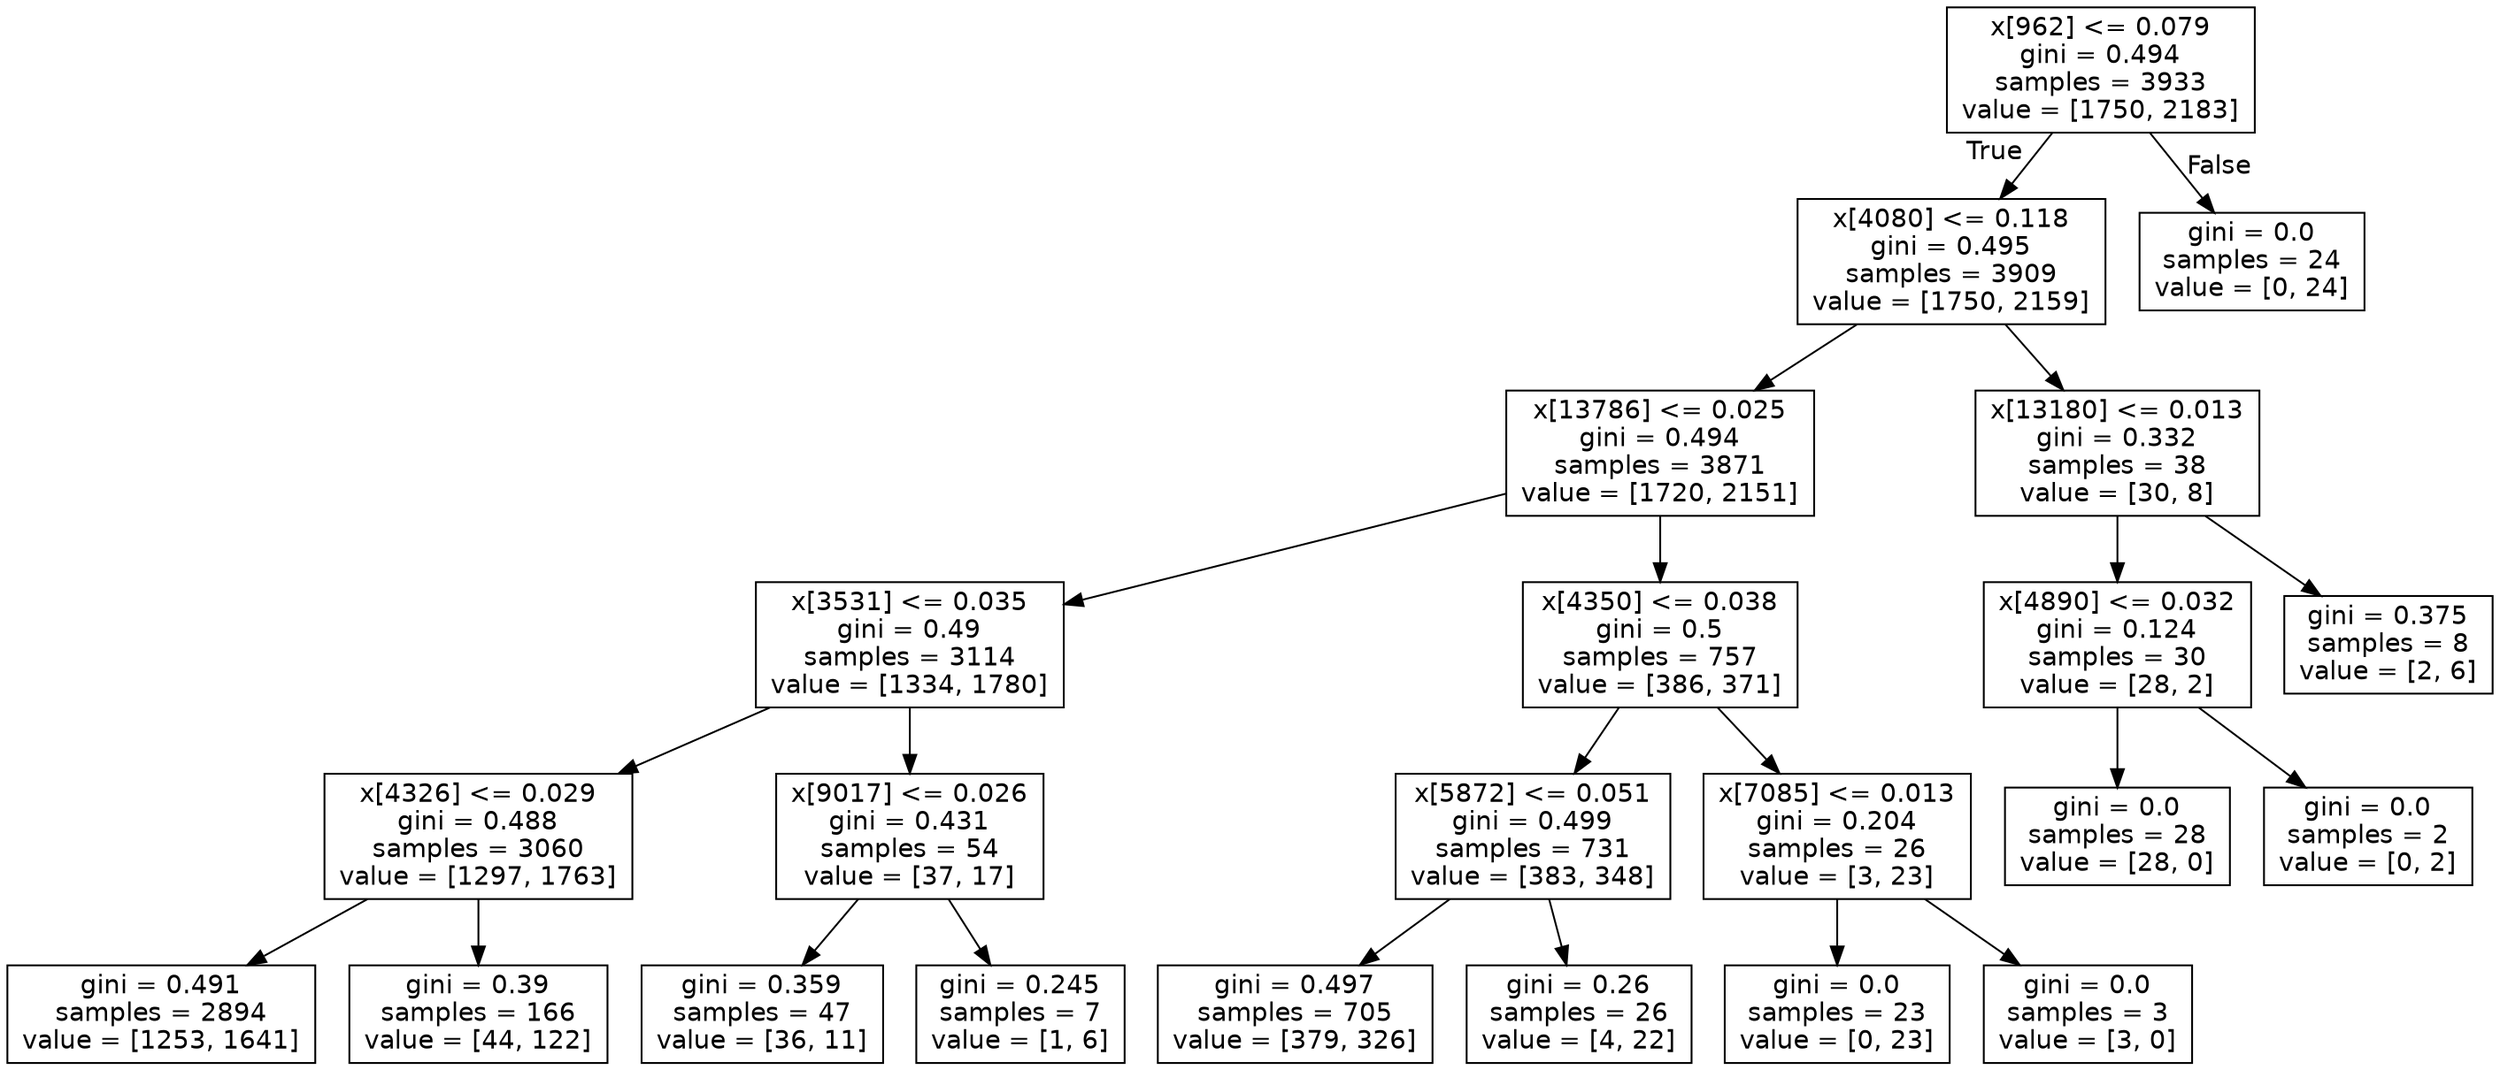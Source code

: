 digraph Tree {
node [shape=box, fontname="helvetica"] ;
edge [fontname="helvetica"] ;
0 [label="x[962] <= 0.079\ngini = 0.494\nsamples = 3933\nvalue = [1750, 2183]"] ;
1 [label="x[4080] <= 0.118\ngini = 0.495\nsamples = 3909\nvalue = [1750, 2159]"] ;
0 -> 1 [labeldistance=2.5, labelangle=45, headlabel="True"] ;
2 [label="x[13786] <= 0.025\ngini = 0.494\nsamples = 3871\nvalue = [1720, 2151]"] ;
1 -> 2 ;
3 [label="x[3531] <= 0.035\ngini = 0.49\nsamples = 3114\nvalue = [1334, 1780]"] ;
2 -> 3 ;
4 [label="x[4326] <= 0.029\ngini = 0.488\nsamples = 3060\nvalue = [1297, 1763]"] ;
3 -> 4 ;
5 [label="gini = 0.491\nsamples = 2894\nvalue = [1253, 1641]"] ;
4 -> 5 ;
6 [label="gini = 0.39\nsamples = 166\nvalue = [44, 122]"] ;
4 -> 6 ;
7 [label="x[9017] <= 0.026\ngini = 0.431\nsamples = 54\nvalue = [37, 17]"] ;
3 -> 7 ;
8 [label="gini = 0.359\nsamples = 47\nvalue = [36, 11]"] ;
7 -> 8 ;
9 [label="gini = 0.245\nsamples = 7\nvalue = [1, 6]"] ;
7 -> 9 ;
10 [label="x[4350] <= 0.038\ngini = 0.5\nsamples = 757\nvalue = [386, 371]"] ;
2 -> 10 ;
11 [label="x[5872] <= 0.051\ngini = 0.499\nsamples = 731\nvalue = [383, 348]"] ;
10 -> 11 ;
12 [label="gini = 0.497\nsamples = 705\nvalue = [379, 326]"] ;
11 -> 12 ;
13 [label="gini = 0.26\nsamples = 26\nvalue = [4, 22]"] ;
11 -> 13 ;
14 [label="x[7085] <= 0.013\ngini = 0.204\nsamples = 26\nvalue = [3, 23]"] ;
10 -> 14 ;
15 [label="gini = 0.0\nsamples = 23\nvalue = [0, 23]"] ;
14 -> 15 ;
16 [label="gini = 0.0\nsamples = 3\nvalue = [3, 0]"] ;
14 -> 16 ;
17 [label="x[13180] <= 0.013\ngini = 0.332\nsamples = 38\nvalue = [30, 8]"] ;
1 -> 17 ;
18 [label="x[4890] <= 0.032\ngini = 0.124\nsamples = 30\nvalue = [28, 2]"] ;
17 -> 18 ;
19 [label="gini = 0.0\nsamples = 28\nvalue = [28, 0]"] ;
18 -> 19 ;
20 [label="gini = 0.0\nsamples = 2\nvalue = [0, 2]"] ;
18 -> 20 ;
21 [label="gini = 0.375\nsamples = 8\nvalue = [2, 6]"] ;
17 -> 21 ;
22 [label="gini = 0.0\nsamples = 24\nvalue = [0, 24]"] ;
0 -> 22 [labeldistance=2.5, labelangle=-45, headlabel="False"] ;
}